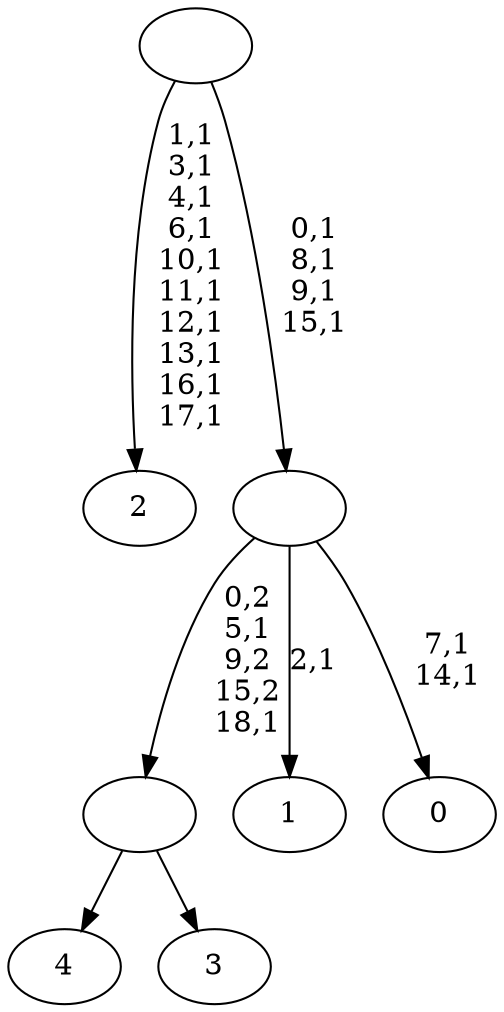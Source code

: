 digraph T {
	24 [label="4"]
	23 [label="3"]
	22 [label=""]
	20 [label="2"]
	9 [label="1"]
	7 [label="0"]
	4 [label=""]
	0 [label=""]
	22 -> 24 [label=""]
	22 -> 23 [label=""]
	4 -> 7 [label="7,1\n14,1"]
	4 -> 9 [label="2,1"]
	4 -> 22 [label="0,2\n5,1\n9,2\n15,2\n18,1"]
	0 -> 4 [label="0,1\n8,1\n9,1\n15,1"]
	0 -> 20 [label="1,1\n3,1\n4,1\n6,1\n10,1\n11,1\n12,1\n13,1\n16,1\n17,1"]
}
